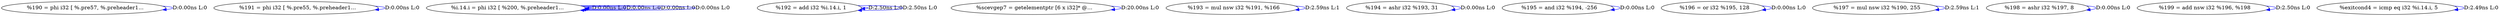 digraph {
Node0x3e83e00[label="  %190 = phi i32 [ %.pre57, %.preheader1..."];
Node0x3e83e00 -> Node0x3e83e00[label="D:0.00ns L:0",color=blue];
Node0x3e83ee0[label="  %191 = phi i32 [ %.pre55, %.preheader1..."];
Node0x3e83ee0 -> Node0x3e83ee0[label="D:0.00ns L:0",color=blue];
Node0x3e83fc0[label="  %i.14.i = phi i32 [ %200, %.preheader1..."];
Node0x3e83fc0 -> Node0x3e83fc0[label="D:0.00ns L:0",color=blue];
Node0x3e83fc0 -> Node0x3e83fc0[label="D:0.00ns L:0",color=blue];
Node0x3e83fc0 -> Node0x3e83fc0[label="D:0.00ns L:0",color=blue];
Node0x3e83fc0 -> Node0x3e83fc0[label="D:0.00ns L:0",color=blue];
Node0x3e840a0[label="  %192 = add i32 %i.14.i, 1"];
Node0x3e840a0 -> Node0x3e840a0[label="D:2.50ns L:0",color=blue];
Node0x3e840a0 -> Node0x3e840a0[label="D:2.50ns L:0",color=blue];
Node0x3e84180[label="  %scevgep7 = getelementptr [6 x i32]* @..."];
Node0x3e84180 -> Node0x3e84180[label="D:20.00ns L:0",color=blue];
Node0x3e842a0[label="  %193 = mul nsw i32 %191, %166"];
Node0x3e842a0 -> Node0x3e842a0[label="D:2.59ns L:1",color=blue];
Node0x3e84380[label="  %194 = ashr i32 %193, 31"];
Node0x3e84380 -> Node0x3e84380[label="D:0.00ns L:0",color=blue];
Node0x3e84460[label="  %195 = and i32 %194, -256"];
Node0x3e84460 -> Node0x3e84460[label="D:0.00ns L:0",color=blue];
Node0x3e84540[label="  %196 = or i32 %195, 128"];
Node0x3e84540 -> Node0x3e84540[label="D:0.00ns L:0",color=blue];
Node0x3e84620[label="  %197 = mul nsw i32 %190, 255"];
Node0x3e84620 -> Node0x3e84620[label="D:2.59ns L:1",color=blue];
Node0x3e84700[label="  %198 = ashr i32 %197, 8"];
Node0x3e84700 -> Node0x3e84700[label="D:0.00ns L:0",color=blue];
Node0x3e847e0[label="  %199 = add nsw i32 %196, %198"];
Node0x3e847e0 -> Node0x3e847e0[label="D:2.50ns L:0",color=blue];
Node0x3e849a0[label="  %exitcond4 = icmp eq i32 %i.14.i, 5"];
Node0x3e849a0 -> Node0x3e849a0[label="D:2.49ns L:0",color=blue];
}

